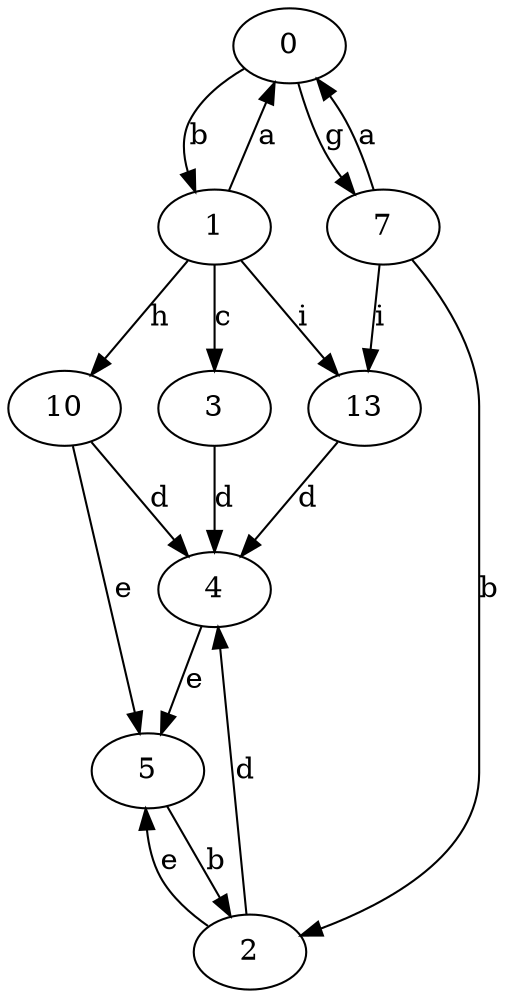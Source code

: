 strict digraph  {
0;
1;
2;
3;
4;
5;
7;
10;
13;
0 -> 1  [label=b];
0 -> 7  [label=g];
1 -> 0  [label=a];
1 -> 3  [label=c];
1 -> 10  [label=h];
1 -> 13  [label=i];
2 -> 4  [label=d];
2 -> 5  [label=e];
3 -> 4  [label=d];
4 -> 5  [label=e];
5 -> 2  [label=b];
7 -> 0  [label=a];
7 -> 2  [label=b];
7 -> 13  [label=i];
10 -> 4  [label=d];
10 -> 5  [label=e];
13 -> 4  [label=d];
}
